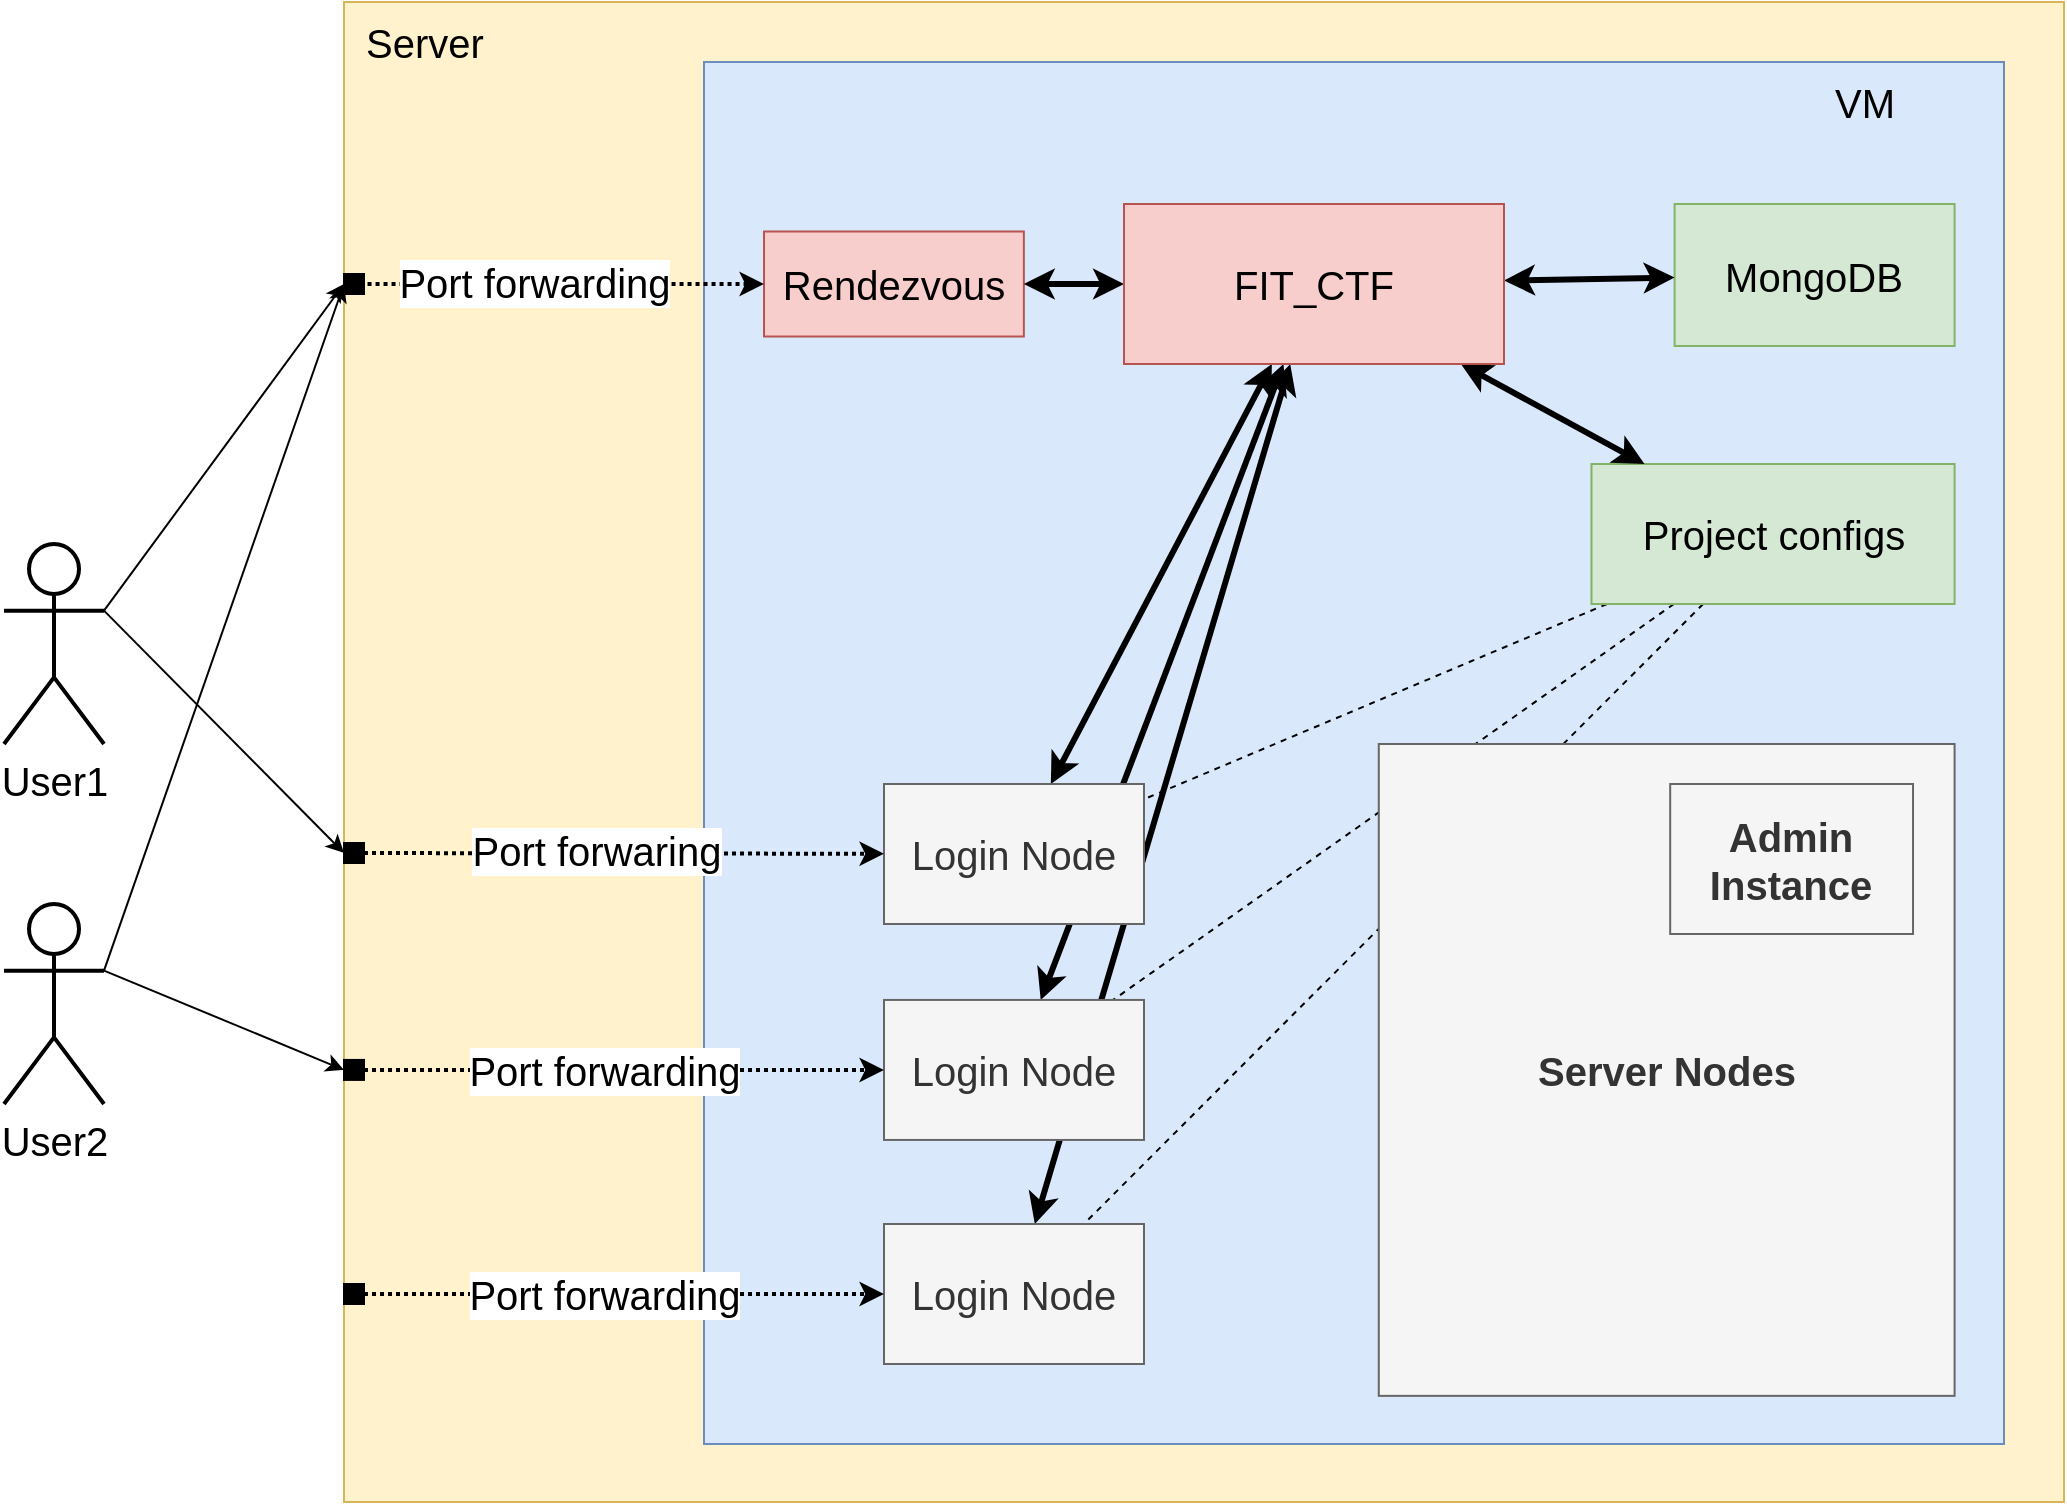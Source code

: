 <mxfile>
    <diagram id="Bh85Azvmbazjvu73t7EN" name="Current Architecture">
        <mxGraphModel dx="517" dy="966" grid="1" gridSize="10" guides="1" tooltips="1" connect="1" arrows="1" fold="1" page="1" pageScale="1" pageWidth="1169" pageHeight="827" math="0" shadow="0">
            <root>
                <mxCell id="0"/>
                <mxCell id="1" parent="0"/>
                <mxCell id="KEwFG9CtlIZo0bwzboy--3" value="" style="rounded=0;whiteSpace=wrap;html=1;fillColor=#fff2cc;strokeColor=#d6b656;container=0;fontSize=20;" parent="1" vertex="1">
                    <mxGeometry x="230" y="39" width="860" height="750" as="geometry"/>
                </mxCell>
                <mxCell id="KEwFG9CtlIZo0bwzboy--6" value="" style="rounded=0;whiteSpace=wrap;html=1;fontSize=20;fillColor=#dae8fc;strokeColor=#6c8ebf;container=0;" parent="1" vertex="1">
                    <mxGeometry x="410" y="69" width="650" height="691" as="geometry"/>
                </mxCell>
                <mxCell id="KEwFG9CtlIZo0bwzboy--62" style="edgeStyle=none;html=1;strokeWidth=1;fontSize=20;startArrow=none;startFill=0;endArrow=classic;endFill=1;entryX=0;entryY=0.5;entryDx=0;entryDy=0;exitX=1;exitY=0.333;exitDx=0;exitDy=0;exitPerimeter=0;" parent="1" source="KEwFG9CtlIZo0bwzboy--32" target="KEwFG9CtlIZo0bwzboy--48" edge="1">
                    <mxGeometry relative="1" as="geometry">
                        <mxPoint x="235" y="180" as="targetPoint"/>
                    </mxGeometry>
                </mxCell>
                <mxCell id="KEwFG9CtlIZo0bwzboy--63" style="edgeStyle=none;html=1;strokeWidth=1;fontSize=20;startArrow=none;startFill=0;endArrow=classic;endFill=1;exitX=1;exitY=0.333;exitDx=0;exitDy=0;exitPerimeter=0;entryX=0;entryY=0.5;entryDx=0;entryDy=0;" parent="1" source="KEwFG9CtlIZo0bwzboy--32" target="KEwFG9CtlIZo0bwzboy--50" edge="1">
                    <mxGeometry relative="1" as="geometry"/>
                </mxCell>
                <mxCell id="KEwFG9CtlIZo0bwzboy--32" value="&lt;font style=&quot;font-size: 20px;&quot;&gt;User1&lt;/font&gt;" style="shape=umlActor;verticalLabelPosition=bottom;verticalAlign=top;html=1;strokeWidth=2;container=0;fontSize=20;" parent="1" vertex="1">
                    <mxGeometry x="60" y="310" width="50" height="100" as="geometry"/>
                </mxCell>
                <mxCell id="KEwFG9CtlIZo0bwzboy--64" style="edgeStyle=none;html=1;exitX=1;exitY=0.333;exitDx=0;exitDy=0;exitPerimeter=0;strokeWidth=1;fontSize=20;startArrow=none;startFill=0;endArrow=classic;endFill=1;entryX=0;entryY=0.5;entryDx=0;entryDy=0;" parent="1" source="KEwFG9CtlIZo0bwzboy--34" target="KEwFG9CtlIZo0bwzboy--48" edge="1">
                    <mxGeometry relative="1" as="geometry">
                        <mxPoint x="260" y="190" as="targetPoint"/>
                    </mxGeometry>
                </mxCell>
                <mxCell id="KEwFG9CtlIZo0bwzboy--65" style="edgeStyle=none;html=1;exitX=1;exitY=0.333;exitDx=0;exitDy=0;exitPerimeter=0;entryX=0;entryY=0.5;entryDx=0;entryDy=0;strokeWidth=1;fontSize=20;startArrow=none;startFill=0;endArrow=classic;endFill=1;" parent="1" source="KEwFG9CtlIZo0bwzboy--34" target="KEwFG9CtlIZo0bwzboy--52" edge="1">
                    <mxGeometry relative="1" as="geometry"/>
                </mxCell>
                <mxCell id="KEwFG9CtlIZo0bwzboy--34" value="&lt;font style=&quot;font-size: 20px;&quot;&gt;User2&lt;/font&gt;" style="shape=umlActor;verticalLabelPosition=bottom;verticalAlign=top;html=1;strokeWidth=2;container=0;fontSize=20;" parent="1" vertex="1">
                    <mxGeometry x="60" y="490" width="50" height="100" as="geometry"/>
                </mxCell>
                <mxCell id="KEwFG9CtlIZo0bwzboy--18" value="&lt;font style=&quot;font-size: 20px;&quot; color=&quot;#000000&quot;&gt;Rendezvous&lt;/font&gt;" style="rounded=0;whiteSpace=wrap;html=1;fontSize=20;fillColor=#f8cecc;strokeColor=#b85450;container=0;" parent="1" vertex="1">
                    <mxGeometry x="440.004" y="153.75" width="129.925" height="52.5" as="geometry"/>
                </mxCell>
                <mxCell id="KEwFG9CtlIZo0bwzboy--26" style="edgeStyle=none;html=1;exitX=0;exitY=0.5;exitDx=0;exitDy=0;entryX=1;entryY=0.5;entryDx=0;entryDy=0;strokeWidth=3;startArrow=classic;startFill=1;fontSize=20;" parent="1" source="KEwFG9CtlIZo0bwzboy--27" target="KEwFG9CtlIZo0bwzboy--18" edge="1">
                    <mxGeometry relative="1" as="geometry"/>
                </mxCell>
                <mxCell id="KEwFG9CtlIZo0bwzboy--30" value="MongoDB" style="rounded=0;whiteSpace=wrap;html=1;fontSize=20;fillColor=#d5e8d4;strokeColor=#82b366;container=0;" parent="1" vertex="1">
                    <mxGeometry x="895.29" y="140" width="140" height="71" as="geometry"/>
                </mxCell>
                <mxCell id="KEwFG9CtlIZo0bwzboy--24" style="rounded=0;jumpStyle=none;html=1;strokeColor=#000000;strokeWidth=3;startArrow=classic;startFill=1;endArrow=classic;endFill=1;endSize=6;fontSize=20;" parent="1" source="KEwFG9CtlIZo0bwzboy--27" target="KEwFG9CtlIZo0bwzboy--30" edge="1">
                    <mxGeometry relative="1" as="geometry"/>
                </mxCell>
                <mxCell id="KEwFG9CtlIZo0bwzboy--44" style="edgeStyle=none;html=1;dashed=1;endArrow=none;endFill=0;fontSize=20;" parent="1" source="KEwFG9CtlIZo0bwzboy--23" target="KEwFG9CtlIZo0bwzboy--13" edge="1">
                    <mxGeometry relative="1" as="geometry"/>
                </mxCell>
                <mxCell id="KEwFG9CtlIZo0bwzboy--45" style="edgeStyle=none;html=1;dashed=1;endArrow=none;endFill=0;fontSize=20;" parent="1" source="KEwFG9CtlIZo0bwzboy--23" target="KEwFG9CtlIZo0bwzboy--42" edge="1">
                    <mxGeometry relative="1" as="geometry"/>
                </mxCell>
                <mxCell id="KEwFG9CtlIZo0bwzboy--46" style="edgeStyle=none;html=1;dashed=1;endArrow=none;endFill=0;fontSize=20;" parent="1" source="KEwFG9CtlIZo0bwzboy--23" target="KEwFG9CtlIZo0bwzboy--43" edge="1">
                    <mxGeometry relative="1" as="geometry"/>
                </mxCell>
                <mxCell id="KEwFG9CtlIZo0bwzboy--23" value="Project configs" style="rounded=0;whiteSpace=wrap;html=1;fontSize=20;fillColor=#d5e8d4;strokeColor=#82b366;container=0;" parent="1" vertex="1">
                    <mxGeometry x="853.74" y="270" width="181.55" height="70" as="geometry"/>
                </mxCell>
                <mxCell id="KEwFG9CtlIZo0bwzboy--25" style="edgeStyle=none;rounded=0;jumpStyle=none;html=1;strokeColor=#000000;strokeWidth=3;startArrow=classic;startFill=1;endArrow=classic;endFill=1;endSize=6;fontSize=20;" parent="1" source="KEwFG9CtlIZo0bwzboy--27" target="KEwFG9CtlIZo0bwzboy--23" edge="1">
                    <mxGeometry relative="1" as="geometry"/>
                </mxCell>
                <mxCell id="KEwFG9CtlIZo0bwzboy--15" value="&lt;font style=&quot;font-size: 20px;&quot;&gt;Server&lt;/font&gt;" style="text;html=1;align=center;verticalAlign=middle;resizable=0;points=[];autosize=1;strokeColor=none;fillColor=none;fontColor=#000000;container=0;fontSize=20;" parent="1" vertex="1">
                    <mxGeometry x="230" y="39" width="80" height="40" as="geometry"/>
                </mxCell>
                <mxCell id="KEwFG9CtlIZo0bwzboy--57" style="edgeStyle=none;html=1;strokeWidth=3;startArrow=classic;startFill=1;endArrow=classic;endFill=1;fontSize=20;" parent="1" source="KEwFG9CtlIZo0bwzboy--27" target="KEwFG9CtlIZo0bwzboy--13" edge="1">
                    <mxGeometry relative="1" as="geometry"/>
                </mxCell>
                <mxCell id="KEwFG9CtlIZo0bwzboy--58" style="edgeStyle=none;html=1;strokeWidth=3;startArrow=classic;startFill=1;endArrow=classic;endFill=1;fontSize=20;" parent="1" source="KEwFG9CtlIZo0bwzboy--27" target="KEwFG9CtlIZo0bwzboy--42" edge="1">
                    <mxGeometry relative="1" as="geometry"/>
                </mxCell>
                <mxCell id="KEwFG9CtlIZo0bwzboy--59" style="edgeStyle=none;html=1;strokeWidth=3;startArrow=classic;startFill=1;endArrow=classic;endFill=1;fontSize=20;" parent="1" source="KEwFG9CtlIZo0bwzboy--27" target="KEwFG9CtlIZo0bwzboy--43" edge="1">
                    <mxGeometry relative="1" as="geometry"/>
                </mxCell>
                <mxCell id="KEwFG9CtlIZo0bwzboy--27" value="&lt;font color=&quot;#000000&quot; style=&quot;font-size: 20px;&quot;&gt;FIT_CTF&lt;/font&gt;" style="rounded=0;whiteSpace=wrap;html=1;fontSize=20;fillColor=#f8cecc;strokeColor=#b85450;container=0;" parent="1" vertex="1">
                    <mxGeometry x="620" y="140" width="190" height="80" as="geometry"/>
                </mxCell>
                <mxCell id="KEwFG9CtlIZo0bwzboy--7" value="VM" style="text;html=1;align=center;verticalAlign=middle;resizable=0;points=[];autosize=1;strokeColor=none;fillColor=none;fontSize=20;fontColor=#000000;container=0;" parent="1" vertex="1">
                    <mxGeometry x="964.509" y="69" width="50" height="40" as="geometry"/>
                </mxCell>
                <mxCell id="KEwFG9CtlIZo0bwzboy--8" value="&lt;b style=&quot;font-size: 20px;&quot;&gt;Server Nodes&lt;/b&gt;" style="html=1;fontSize=20;fontColor=#333333;fillColor=#f5f5f5;strokeColor=#666666;container=0;" parent="1" vertex="1">
                    <mxGeometry x="747.39" y="410" width="287.9" height="325.93" as="geometry"/>
                </mxCell>
                <mxCell id="KEwFG9CtlIZo0bwzboy--9" value="&lt;b style=&quot;font-size: 20px;&quot;&gt;Admin Instance&lt;/b&gt;" style="rounded=0;whiteSpace=wrap;html=1;fontSize=20;fontColor=#333333;fillColor=#f5f5f5;strokeColor=#666666;container=0;" parent="1" vertex="1">
                    <mxGeometry x="893.09" y="430" width="121.42" height="75" as="geometry"/>
                </mxCell>
                <mxCell id="KEwFG9CtlIZo0bwzboy--13" value="Login Node" style="rounded=0;whiteSpace=wrap;html=1;fontSize=20;fontColor=#333333;fillColor=#f5f5f5;strokeColor=#666666;container=0;" parent="1" vertex="1">
                    <mxGeometry x="500.0" y="430" width="130" height="70" as="geometry"/>
                </mxCell>
                <mxCell id="KEwFG9CtlIZo0bwzboy--42" value="Login Node" style="rounded=0;whiteSpace=wrap;html=1;fontSize=20;fontColor=#333333;fillColor=#f5f5f5;strokeColor=#666666;container=0;" parent="1" vertex="1">
                    <mxGeometry x="500.0" y="537.97" width="130" height="70" as="geometry"/>
                </mxCell>
                <mxCell id="KEwFG9CtlIZo0bwzboy--43" value="Login Node" style="rounded=0;whiteSpace=wrap;html=1;fontSize=20;fontColor=#333333;fillColor=#f5f5f5;strokeColor=#666666;container=0;" parent="1" vertex="1">
                    <mxGeometry x="500.0" y="650" width="130" height="70" as="geometry"/>
                </mxCell>
                <mxCell id="KEwFG9CtlIZo0bwzboy--49" value="" style="edgeStyle=none;html=1;exitX=0;exitY=0.5;exitDx=0;exitDy=0;dashed=1;endArrow=none;endFill=0;strokeWidth=2;dashPattern=1 1;startArrow=classic;startFill=1;fontSize=20;" parent="1" source="KEwFG9CtlIZo0bwzboy--18" target="KEwFG9CtlIZo0bwzboy--48" edge="1">
                    <mxGeometry relative="1" as="geometry">
                        <mxPoint x="220" y="179.647" as="targetPoint"/>
                        <mxPoint x="440.004" y="180" as="sourcePoint"/>
                    </mxGeometry>
                </mxCell>
                <mxCell id="KEwFG9CtlIZo0bwzboy--69" value="Port forwarding" style="edgeLabel;html=1;align=center;verticalAlign=middle;resizable=0;points=[];fontSize=20;" parent="KEwFG9CtlIZo0bwzboy--49" vertex="1" connectable="0">
                    <mxGeometry x="0.15" y="-1" relative="1" as="geometry">
                        <mxPoint as="offset"/>
                    </mxGeometry>
                </mxCell>
                <mxCell id="KEwFG9CtlIZo0bwzboy--48" value="" style="rounded=0;whiteSpace=wrap;html=1;fillColor=#000000;fontSize=20;" parent="1" vertex="1">
                    <mxGeometry x="230" y="175" width="10" height="10" as="geometry"/>
                </mxCell>
                <mxCell id="KEwFG9CtlIZo0bwzboy--51" style="edgeStyle=none;html=1;dashed=1;dashPattern=1 1;strokeWidth=2;startArrow=none;startFill=0;endArrow=classic;endFill=1;fontSize=20;" parent="1" source="KEwFG9CtlIZo0bwzboy--50" target="KEwFG9CtlIZo0bwzboy--13" edge="1">
                    <mxGeometry relative="1" as="geometry"/>
                </mxCell>
                <mxCell id="KEwFG9CtlIZo0bwzboy--66" value="Port forwaring" style="edgeLabel;html=1;align=center;verticalAlign=middle;resizable=0;points=[];fontSize=20;" parent="KEwFG9CtlIZo0bwzboy--51" vertex="1" connectable="0">
                    <mxGeometry x="-0.111" y="2" relative="1" as="geometry">
                        <mxPoint as="offset"/>
                    </mxGeometry>
                </mxCell>
                <mxCell id="KEwFG9CtlIZo0bwzboy--50" value="" style="rounded=0;whiteSpace=wrap;html=1;fillColor=#000000;fontSize=20;" parent="1" vertex="1">
                    <mxGeometry x="230" y="459.5" width="10" height="10" as="geometry"/>
                </mxCell>
                <mxCell id="KEwFG9CtlIZo0bwzboy--54" style="edgeStyle=none;html=1;dashed=1;dashPattern=1 1;strokeWidth=2;startArrow=none;startFill=0;endArrow=classic;endFill=1;fontSize=20;" parent="1" source="KEwFG9CtlIZo0bwzboy--52" target="KEwFG9CtlIZo0bwzboy--42" edge="1">
                    <mxGeometry relative="1" as="geometry"/>
                </mxCell>
                <mxCell id="KEwFG9CtlIZo0bwzboy--67" value="Port forwarding" style="edgeLabel;html=1;align=center;verticalAlign=middle;resizable=0;points=[];fontSize=20;" parent="KEwFG9CtlIZo0bwzboy--54" vertex="1" connectable="0">
                    <mxGeometry x="-0.249" y="-3" relative="1" as="geometry">
                        <mxPoint x="22" y="-3" as="offset"/>
                    </mxGeometry>
                </mxCell>
                <mxCell id="KEwFG9CtlIZo0bwzboy--52" value="" style="rounded=0;whiteSpace=wrap;html=1;fillColor=#000000;fontSize=20;" parent="1" vertex="1">
                    <mxGeometry x="230" y="567.96" width="10" height="10" as="geometry"/>
                </mxCell>
                <mxCell id="KEwFG9CtlIZo0bwzboy--56" style="edgeStyle=none;html=1;dashed=1;dashPattern=1 1;strokeWidth=2;startArrow=none;startFill=0;endArrow=classic;endFill=1;fontSize=20;" parent="1" source="KEwFG9CtlIZo0bwzboy--55" target="KEwFG9CtlIZo0bwzboy--43" edge="1">
                    <mxGeometry relative="1" as="geometry"/>
                </mxCell>
                <mxCell id="KEwFG9CtlIZo0bwzboy--68" value="Port forwarding" style="edgeLabel;html=1;align=center;verticalAlign=middle;resizable=0;points=[];fontSize=20;" parent="KEwFG9CtlIZo0bwzboy--56" vertex="1" connectable="0">
                    <mxGeometry x="-0.2" y="-2" relative="1" as="geometry">
                        <mxPoint x="16" y="-2" as="offset"/>
                    </mxGeometry>
                </mxCell>
                <mxCell id="KEwFG9CtlIZo0bwzboy--55" value="" style="rounded=0;whiteSpace=wrap;html=1;fillColor=#000000;fontSize=20;" parent="1" vertex="1">
                    <mxGeometry x="230" y="680" width="10" height="10" as="geometry"/>
                </mxCell>
            </root>
        </mxGraphModel>
    </diagram>
    <diagram id="FheX42u2sQ5zZrHWEtYR" name="Initial Design">
        <mxGraphModel dx="517" dy="966" grid="1" gridSize="10" guides="1" tooltips="1" connect="1" arrows="1" fold="1" page="1" pageScale="1" pageWidth="1169" pageHeight="827" math="0" shadow="0">
            <root>
                <mxCell id="0"/>
                <mxCell id="1" parent="0"/>
                <mxCell id="15" value="" style="group;fillColor=#f8cecc;strokeColor=#000000;" parent="1" vertex="1" connectable="0">
                    <mxGeometry x="440" y="39" width="685" height="750" as="geometry"/>
                </mxCell>
                <mxCell id="14" value="" style="group;fillColor=#dae8fc;strokeColor=#6c8ebf;container=0;" parent="15" vertex="1" connectable="0">
                    <mxGeometry x="40.56" y="420" width="608.39" height="290" as="geometry"/>
                </mxCell>
                <mxCell id="8" value="" style="rounded=0;whiteSpace=wrap;html=1;fillColor=#fff2cc;strokeColor=#d6b656;" parent="15" vertex="1">
                    <mxGeometry width="685" height="750" as="geometry"/>
                </mxCell>
                <mxCell id="53" value="" style="group;fontStyle=1" parent="15" vertex="1" connectable="0">
                    <mxGeometry x="40.56" y="420" width="608.39" height="290" as="geometry"/>
                </mxCell>
                <mxCell id="64" value="" style="group" parent="53" vertex="1" connectable="0">
                    <mxGeometry width="608.39" height="290" as="geometry"/>
                </mxCell>
                <mxCell id="11" value="" style="rounded=0;whiteSpace=wrap;html=1;fontSize=20;fillColor=#dae8fc;strokeColor=#6c8ebf;" parent="64" vertex="1">
                    <mxGeometry width="608.39" height="290" as="geometry"/>
                </mxCell>
                <mxCell id="13" value="KVM_2" style="text;html=1;align=center;verticalAlign=middle;resizable=0;points=[];autosize=1;strokeColor=none;fillColor=none;fontSize=20;fontColor=#000000;" parent="64" vertex="1">
                    <mxGeometry x="518.39" width="90" height="40" as="geometry"/>
                </mxCell>
                <mxCell id="24" value="&lt;b&gt;CTF Containers&lt;/b&gt;" style="html=1;fontSize=20;fontColor=#333333;fillColor=#f5f5f5;strokeColor=#666666;" parent="64" vertex="1">
                    <mxGeometry x="359.44" y="115" width="200" height="139" as="geometry"/>
                </mxCell>
                <mxCell id="55" value="&lt;b&gt;Admin Instance&lt;/b&gt;" style="rounded=0;whiteSpace=wrap;html=1;fontSize=13;fontColor=#333333;fillColor=#f5f5f5;strokeColor=#666666;" parent="64" vertex="1">
                    <mxGeometry x="409.44" y="40" width="100" height="60" as="geometry"/>
                </mxCell>
                <mxCell id="56" style="edgeStyle=none;rounded=0;jumpStyle=none;html=1;exitX=0.5;exitY=1;exitDx=0;exitDy=0;entryX=0.5;entryY=0;entryDx=0;entryDy=0;strokeWidth=2;startArrow=none;startFill=0;endArrow=none;endFill=0;endSize=6;" parent="64" source="55" target="24" edge="1">
                    <mxGeometry relative="1" as="geometry"/>
                </mxCell>
                <mxCell id="41" value="User Instance" style="rounded=0;whiteSpace=wrap;html=1;fontSize=13;fontColor=#333333;fillColor=#f5f5f5;strokeColor=#666666;" parent="64" vertex="1">
                    <mxGeometry x="89.44" y="131" width="100" height="60" as="geometry"/>
                </mxCell>
                <mxCell id="44" style="edgeStyle=orthogonalEdgeStyle;rounded=0;html=1;exitX=1;exitY=0.5;exitDx=0;exitDy=0;entryX=0;entryY=0.25;entryDx=0;entryDy=0;strokeColor=#000000;fontSize=20;fontColor=#000000;endArrow=none;endFill=0;strokeWidth=2;" parent="64" source="41" target="24" edge="1">
                    <mxGeometry relative="1" as="geometry"/>
                </mxCell>
                <mxCell id="26" value="User Instance" style="rounded=0;whiteSpace=wrap;html=1;fontSize=13;fontColor=#333333;fillColor=#f5f5f5;strokeColor=#666666;" parent="64" vertex="1">
                    <mxGeometry x="89.44" y="61" width="100" height="60" as="geometry"/>
                </mxCell>
                <mxCell id="43" style="edgeStyle=orthogonalEdgeStyle;html=1;exitX=1;exitY=0.5;exitDx=0;exitDy=0;entryX=0;entryY=0.25;entryDx=0;entryDy=0;fontSize=20;fontColor=#000000;strokeColor=#000000;rounded=0;endArrow=none;endFill=0;strokeWidth=2;" parent="64" source="26" target="24" edge="1">
                    <mxGeometry relative="1" as="geometry"/>
                </mxCell>
                <mxCell id="10" value="&lt;font style=&quot;font-size: 20px;&quot;&gt;Server&lt;/font&gt;" style="text;html=1;align=center;verticalAlign=middle;resizable=0;points=[];autosize=1;strokeColor=none;fillColor=none;fontColor=#000000;" parent="15" vertex="1">
                    <mxGeometry width="80" height="40" as="geometry"/>
                </mxCell>
                <mxCell id="51" style="edgeStyle=orthogonalEdgeStyle;rounded=0;jumpStyle=none;html=1;exitX=0.5;exitY=1;exitDx=0;exitDy=0;entryX=0;entryY=0.5;entryDx=0;entryDy=0;strokeWidth=3;startArrow=none;startFill=0;endArrow=classic;endFill=1;endSize=6;strokeColor=#4C8080;" parent="15" source="12" target="42" edge="1">
                    <mxGeometry relative="1" as="geometry"/>
                </mxCell>
                <mxCell id="66" style="edgeStyle=none;rounded=0;jumpStyle=none;html=1;exitX=1;exitY=0.75;exitDx=0;exitDy=0;entryX=0;entryY=0.5;entryDx=0;entryDy=0;strokeColor=#821A1A;strokeWidth=3;startArrow=none;startFill=0;endArrow=classic;endFill=1;endSize=6;" parent="15" source="12" target="55" edge="1">
                    <mxGeometry relative="1" as="geometry"/>
                </mxCell>
                <mxCell id="12" value="&lt;font style=&quot;font-size: 18px;&quot; color=&quot;#000000&quot;&gt;SSH_KVM&lt;/font&gt;" style="rounded=0;whiteSpace=wrap;html=1;fontSize=20;fillColor=#dae8fc;strokeColor=#6c8ebf;" parent="15" vertex="1">
                    <mxGeometry x="40.56" y="317.5" width="99.44" height="52.5" as="geometry"/>
                </mxCell>
                <mxCell id="102" style="edgeStyle=none;rounded=0;jumpStyle=none;html=1;exitX=0.25;exitY=1;exitDx=0;exitDy=0;entryX=1;entryY=0;entryDx=0;entryDy=0;strokeColor=#000000;strokeWidth=3;fontSize=18;startArrow=classic;startFill=1;endArrow=classic;endFill=1;endSize=6;" parent="15" source="18" target="22" edge="1">
                    <mxGeometry relative="1" as="geometry"/>
                </mxCell>
                <mxCell id="18" value="&lt;font color=&quot;#000000&quot;&gt;Instance &lt;br&gt;Mapping Cache&lt;/font&gt;" style="rounded=0;whiteSpace=wrap;html=1;fontSize=20;fillColor=#d5e8d4;strokeColor=#82b366;" parent="15" vertex="1">
                    <mxGeometry x="490" y="51" width="158.95" height="129" as="geometry"/>
                </mxCell>
                <mxCell id="67" style="edgeStyle=none;rounded=0;jumpStyle=none;html=1;exitX=0.25;exitY=1;exitDx=0;exitDy=0;entryX=0.5;entryY=0;entryDx=0;entryDy=0;strokeColor=#000000;strokeWidth=1;fontSize=18;startArrow=none;startFill=0;endArrow=none;endFill=0;endSize=6;dashed=1;" parent="15" source="19" target="26" edge="1">
                    <mxGeometry relative="1" as="geometry"/>
                </mxCell>
                <mxCell id="68" style="edgeStyle=none;rounded=0;jumpStyle=none;html=1;exitX=0.5;exitY=1;exitDx=0;exitDy=0;entryX=1;entryY=0.25;entryDx=0;entryDy=0;dashed=1;strokeColor=#000000;strokeWidth=1;fontSize=18;startArrow=none;startFill=0;endArrow=none;endFill=0;endSize=6;" parent="15" source="19" target="41" edge="1">
                    <mxGeometry relative="1" as="geometry"/>
                </mxCell>
                <mxCell id="19" value="&lt;font color=&quot;#000000&quot;&gt;Persistent&lt;br&gt;Home&lt;br&gt;Volumes&lt;/font&gt;" style="rounded=0;whiteSpace=wrap;html=1;fontSize=20;fillColor=#d5e8d4;strokeColor=#82b366;" parent="15" vertex="1">
                    <mxGeometry x="510" y="242.5" width="138.95" height="125" as="geometry"/>
                </mxCell>
                <mxCell id="21" value="&lt;font color=&quot;#000000&quot;&gt;Web App&lt;/font&gt;" style="rounded=0;whiteSpace=wrap;html=1;fontSize=20;fillColor=#e1d5e7;strokeColor=#9673a6;" parent="15" vertex="1">
                    <mxGeometry x="40.56" y="51" width="249.44" height="129" as="geometry"/>
                </mxCell>
                <mxCell id="61" style="rounded=0;jumpStyle=none;html=1;exitX=0.5;exitY=0;exitDx=0;exitDy=0;entryX=0.5;entryY=1;entryDx=0;entryDy=0;strokeColor=#000000;strokeWidth=3;startArrow=classic;startFill=1;endArrow=classic;endFill=1;endSize=6;" parent="15" source="22" target="101" edge="1">
                    <mxGeometry relative="1" as="geometry"/>
                </mxCell>
                <mxCell id="62" style="edgeStyle=none;rounded=0;jumpStyle=none;html=1;exitX=1;exitY=0.5;exitDx=0;exitDy=0;entryX=0;entryY=0.5;entryDx=0;entryDy=0;strokeColor=#000000;strokeWidth=3;startArrow=classic;startFill=1;endArrow=classic;endFill=1;endSize=6;" parent="15" source="22" target="19" edge="1">
                    <mxGeometry relative="1" as="geometry"/>
                </mxCell>
                <mxCell id="22" value="&lt;font color=&quot;#000000&quot;&gt;Backend Logic&lt;/font&gt;" style="rounded=0;whiteSpace=wrap;html=1;fontSize=20;fillColor=#f8cecc;strokeColor=#b85450;" parent="15" vertex="1">
                    <mxGeometry x="200" y="240" width="250" height="130" as="geometry"/>
                </mxCell>
                <mxCell id="60" style="rounded=0;jumpStyle=none;html=1;exitX=0.5;exitY=1;exitDx=0;exitDy=0;entryX=0;entryY=0.25;entryDx=0;entryDy=0;strokeColor=#000000;strokeWidth=3;startArrow=classic;startFill=1;endArrow=classic;endFill=1;endSize=6;" parent="15" source="23" target="22" edge="1">
                    <mxGeometry relative="1" as="geometry"/>
                </mxCell>
                <mxCell id="23" value="&lt;font color=&quot;#000000&quot;&gt;API&lt;/font&gt;" style="rounded=0;whiteSpace=wrap;html=1;fontSize=20;fillColor=#f8cecc;strokeColor=#b85450;" parent="15" vertex="1">
                    <mxGeometry x="40.56" y="127.5" width="99.44" height="52.5" as="geometry"/>
                </mxCell>
                <mxCell id="46" style="edgeStyle=orthogonalEdgeStyle;rounded=0;html=1;exitX=1;exitY=0.5;exitDx=0;exitDy=0;entryX=0;entryY=0.25;entryDx=0;entryDy=0;strokeColor=#000000;fontSize=20;fontColor=#000000;endArrow=none;endFill=0;strokeWidth=2;" parent="15" source="42" target="24" edge="1">
                    <mxGeometry relative="1" as="geometry"/>
                </mxCell>
                <mxCell id="42" value="User Instance" style="rounded=0;whiteSpace=wrap;html=1;fontSize=13;fontColor=#333333;fillColor=#f5f5f5;strokeColor=#666666;" parent="15" vertex="1">
                    <mxGeometry x="130" y="621" width="100" height="60" as="geometry"/>
                </mxCell>
                <mxCell id="101" value="User Database" style="rounded=0;whiteSpace=wrap;html=1;fontSize=20;fillColor=#d5e8d4;strokeColor=#82b366;" parent="15" vertex="1">
                    <mxGeometry x="310" y="51" width="158.95" height="129" as="geometry"/>
                </mxCell>
                <mxCell id="47" style="html=1;strokeColor=#000000;fontSize=13;fontColor=#000000;endArrow=classic;endFill=1;strokeWidth=3;rounded=1;exitX=1;exitY=0.333;exitDx=0;exitDy=0;exitPerimeter=0;entryX=0;entryY=0.5;entryDx=0;entryDy=0;" parent="1" source="4" target="21" edge="1">
                    <mxGeometry relative="1" as="geometry">
                        <mxPoint x="170" y="290" as="sourcePoint"/>
                        <mxPoint x="410" y="170" as="targetPoint"/>
                    </mxGeometry>
                </mxCell>
                <mxCell id="49" style="edgeStyle=none;rounded=1;jumpStyle=none;html=1;exitX=1;exitY=0.333;exitDx=0;exitDy=0;exitPerimeter=0;entryX=0;entryY=0.5;entryDx=0;entryDy=0;strokeWidth=3;startArrow=none;startFill=0;endArrow=classic;endFill=1;endSize=6;opacity=80;" parent="1" source="4" target="23" edge="1">
                    <mxGeometry relative="1" as="geometry"/>
                </mxCell>
                <mxCell id="50" style="edgeStyle=none;rounded=1;jumpStyle=none;html=1;exitX=1;exitY=0.333;exitDx=0;exitDy=0;exitPerimeter=0;entryX=0;entryY=0.5;entryDx=0;entryDy=0;strokeWidth=3;startArrow=none;startFill=0;endArrow=classic;endFill=1;endSize=6;strokeColor=#4C8080;" parent="1" source="4" target="12" edge="1">
                    <mxGeometry relative="1" as="geometry"/>
                </mxCell>
                <mxCell id="4" value="User" style="shape=umlActor;verticalLabelPosition=bottom;verticalAlign=top;html=1;strokeWidth=2;" parent="1" vertex="1">
                    <mxGeometry x="120" y="250" width="50" height="100" as="geometry"/>
                </mxCell>
                <mxCell id="65" style="edgeStyle=none;rounded=0;jumpStyle=none;html=1;exitX=1;exitY=0.333;exitDx=0;exitDy=0;exitPerimeter=0;entryX=0;entryY=0.5;entryDx=0;entryDy=0;strokeColor=#821A1A;strokeWidth=3;startArrow=none;startFill=0;endArrow=classic;endFill=1;endSize=6;" parent="1" source="17" target="12" edge="1">
                    <mxGeometry relative="1" as="geometry"/>
                </mxCell>
                <mxCell id="17" value="Admin" style="shape=umlActor;verticalLabelPosition=bottom;verticalAlign=top;html=1;strokeWidth=2;" parent="1" vertex="1">
                    <mxGeometry x="120" y="540" width="50" height="100" as="geometry"/>
                </mxCell>
                <mxCell id="48" style="edgeStyle=none;rounded=1;html=1;exitX=1;exitY=0.5;exitDx=0;exitDy=0;entryX=0;entryY=0.25;entryDx=0;entryDy=0;strokeWidth=3;endArrow=classic;endFill=1;startArrow=classic;startFill=1;endSize=6;jumpStyle=none;" parent="1" source="20" target="21" edge="1">
                    <mxGeometry relative="1" as="geometry"/>
                </mxCell>
                <mxCell id="20" value="&lt;font color=&quot;#000000&quot;&gt;VUT&lt;br&gt;Auth&lt;/font&gt;" style="rounded=0;whiteSpace=wrap;html=1;fontSize=20;fillColor=#f8cecc;strokeColor=#b85450;" parent="1" vertex="1">
                    <mxGeometry x="170" y="40" width="120" height="100" as="geometry"/>
                </mxCell>
                <mxCell id="63" style="edgeStyle=none;rounded=0;jumpStyle=none;html=1;exitX=0.5;exitY=1;exitDx=0;exitDy=0;strokeColor=#000000;strokeWidth=3;startArrow=classic;startFill=1;endArrow=classic;endFill=1;endSize=6;" parent="1" source="22" edge="1">
                    <mxGeometry relative="1" as="geometry">
                        <mxPoint x="765.286" y="460" as="targetPoint"/>
                    </mxGeometry>
                </mxCell>
            </root>
        </mxGraphModel>
    </diagram>
    <diagram id="iMLwsu3IuGCVU6v_RQNm" name="2nd Version">
        <mxGraphModel dx="517" dy="966" grid="1" gridSize="10" guides="1" tooltips="1" connect="1" arrows="1" fold="1" page="1" pageScale="1" pageWidth="1169" pageHeight="827" math="0" shadow="0">
            <root>
                <mxCell id="0"/>
                <mxCell id="1" parent="0"/>
                <mxCell id="fg6X3VSxyPIPB0_xiOLx-1" value="" style="group;fillColor=#f8cecc;strokeColor=#000000;" parent="1" vertex="1" connectable="0">
                    <mxGeometry x="440" y="39" width="685" height="750" as="geometry"/>
                </mxCell>
                <mxCell id="fg6X3VSxyPIPB0_xiOLx-2" value="" style="group;fillColor=#dae8fc;strokeColor=#6c8ebf;container=0;" parent="fg6X3VSxyPIPB0_xiOLx-1" vertex="1" connectable="0">
                    <mxGeometry x="40.56" y="420" width="608.39" height="290" as="geometry"/>
                </mxCell>
                <mxCell id="fg6X3VSxyPIPB0_xiOLx-3" value="" style="rounded=0;whiteSpace=wrap;html=1;fillColor=#fff2cc;strokeColor=#d6b656;" parent="fg6X3VSxyPIPB0_xiOLx-1" vertex="1">
                    <mxGeometry width="685" height="750" as="geometry"/>
                </mxCell>
                <mxCell id="fg6X3VSxyPIPB0_xiOLx-4" value="" style="group;fontStyle=1" parent="fg6X3VSxyPIPB0_xiOLx-1" vertex="1" connectable="0">
                    <mxGeometry x="40.56" y="420" width="608.39" height="290" as="geometry"/>
                </mxCell>
                <mxCell id="fg6X3VSxyPIPB0_xiOLx-5" value="" style="group" parent="fg6X3VSxyPIPB0_xiOLx-4" vertex="1" connectable="0">
                    <mxGeometry width="608.39" height="290" as="geometry"/>
                </mxCell>
                <mxCell id="fg6X3VSxyPIPB0_xiOLx-6" value="" style="rounded=0;whiteSpace=wrap;html=1;fontSize=20;fillColor=#dae8fc;strokeColor=#6c8ebf;" parent="fg6X3VSxyPIPB0_xiOLx-5" vertex="1">
                    <mxGeometry width="608.39" height="290" as="geometry"/>
                </mxCell>
                <mxCell id="fg6X3VSxyPIPB0_xiOLx-7" value="KVM_2" style="text;html=1;align=center;verticalAlign=middle;resizable=0;points=[];autosize=1;strokeColor=none;fillColor=none;fontSize=20;fontColor=#000000;" parent="fg6X3VSxyPIPB0_xiOLx-5" vertex="1">
                    <mxGeometry x="518.39" width="90" height="40" as="geometry"/>
                </mxCell>
                <mxCell id="fg6X3VSxyPIPB0_xiOLx-8" value="&lt;b&gt;CTF Containers&lt;/b&gt;" style="html=1;fontSize=20;fontColor=#333333;fillColor=#f5f5f5;strokeColor=#666666;" parent="fg6X3VSxyPIPB0_xiOLx-5" vertex="1">
                    <mxGeometry x="359.44" y="115" width="200" height="139" as="geometry"/>
                </mxCell>
                <mxCell id="fg6X3VSxyPIPB0_xiOLx-9" value="&lt;b&gt;Admin Instance&lt;/b&gt;" style="rounded=0;whiteSpace=wrap;html=1;fontSize=13;fontColor=#333333;fillColor=#f5f5f5;strokeColor=#666666;" parent="fg6X3VSxyPIPB0_xiOLx-5" vertex="1">
                    <mxGeometry x="409.44" y="40" width="100" height="60" as="geometry"/>
                </mxCell>
                <mxCell id="fg6X3VSxyPIPB0_xiOLx-10" style="edgeStyle=none;rounded=0;jumpStyle=none;html=1;exitX=0.5;exitY=1;exitDx=0;exitDy=0;entryX=0.5;entryY=0;entryDx=0;entryDy=0;strokeWidth=2;startArrow=none;startFill=0;endArrow=none;endFill=0;endSize=6;" parent="fg6X3VSxyPIPB0_xiOLx-5" source="fg6X3VSxyPIPB0_xiOLx-9" target="fg6X3VSxyPIPB0_xiOLx-8" edge="1">
                    <mxGeometry relative="1" as="geometry"/>
                </mxCell>
                <mxCell id="fg6X3VSxyPIPB0_xiOLx-11" value="User Instance" style="rounded=0;whiteSpace=wrap;html=1;fontSize=13;fontColor=#333333;fillColor=#f5f5f5;strokeColor=#666666;" parent="fg6X3VSxyPIPB0_xiOLx-5" vertex="1">
                    <mxGeometry x="89.44" y="131" width="100" height="60" as="geometry"/>
                </mxCell>
                <mxCell id="fg6X3VSxyPIPB0_xiOLx-12" style="edgeStyle=orthogonalEdgeStyle;rounded=0;html=1;exitX=1;exitY=0.5;exitDx=0;exitDy=0;entryX=0;entryY=0.25;entryDx=0;entryDy=0;strokeColor=#000000;fontSize=20;fontColor=#000000;endArrow=none;endFill=0;strokeWidth=2;" parent="fg6X3VSxyPIPB0_xiOLx-5" source="fg6X3VSxyPIPB0_xiOLx-11" target="fg6X3VSxyPIPB0_xiOLx-8" edge="1">
                    <mxGeometry relative="1" as="geometry"/>
                </mxCell>
                <mxCell id="fg6X3VSxyPIPB0_xiOLx-13" value="User Instance" style="rounded=0;whiteSpace=wrap;html=1;fontSize=13;fontColor=#333333;fillColor=#f5f5f5;strokeColor=#666666;" parent="fg6X3VSxyPIPB0_xiOLx-5" vertex="1">
                    <mxGeometry x="89.44" y="61" width="100" height="60" as="geometry"/>
                </mxCell>
                <mxCell id="fg6X3VSxyPIPB0_xiOLx-14" style="edgeStyle=orthogonalEdgeStyle;html=1;exitX=1;exitY=0.5;exitDx=0;exitDy=0;entryX=0;entryY=0.25;entryDx=0;entryDy=0;fontSize=20;fontColor=#000000;strokeColor=#000000;rounded=0;endArrow=none;endFill=0;strokeWidth=2;" parent="fg6X3VSxyPIPB0_xiOLx-5" source="fg6X3VSxyPIPB0_xiOLx-13" target="fg6X3VSxyPIPB0_xiOLx-8" edge="1">
                    <mxGeometry relative="1" as="geometry"/>
                </mxCell>
                <mxCell id="fg6X3VSxyPIPB0_xiOLx-15" value="&lt;font style=&quot;font-size: 20px;&quot;&gt;Server&lt;/font&gt;" style="text;html=1;align=center;verticalAlign=middle;resizable=0;points=[];autosize=1;strokeColor=none;fillColor=none;fontColor=#000000;" parent="fg6X3VSxyPIPB0_xiOLx-1" vertex="1">
                    <mxGeometry width="80" height="40" as="geometry"/>
                </mxCell>
                <mxCell id="fg6X3VSxyPIPB0_xiOLx-16" style="edgeStyle=orthogonalEdgeStyle;rounded=0;jumpStyle=none;html=1;exitX=0.5;exitY=1;exitDx=0;exitDy=0;entryX=0;entryY=0.5;entryDx=0;entryDy=0;strokeWidth=3;startArrow=none;startFill=0;endArrow=classic;endFill=1;endSize=6;strokeColor=#4C8080;" parent="fg6X3VSxyPIPB0_xiOLx-1" source="fg6X3VSxyPIPB0_xiOLx-18" target="fg6X3VSxyPIPB0_xiOLx-31" edge="1">
                    <mxGeometry relative="1" as="geometry"/>
                </mxCell>
                <mxCell id="fg6X3VSxyPIPB0_xiOLx-17" style="edgeStyle=none;rounded=0;jumpStyle=none;html=1;exitX=1;exitY=0.75;exitDx=0;exitDy=0;entryX=0;entryY=0.5;entryDx=0;entryDy=0;strokeColor=#821A1A;strokeWidth=3;startArrow=none;startFill=0;endArrow=classic;endFill=1;endSize=6;" parent="fg6X3VSxyPIPB0_xiOLx-1" source="fg6X3VSxyPIPB0_xiOLx-18" target="fg6X3VSxyPIPB0_xiOLx-9" edge="1">
                    <mxGeometry relative="1" as="geometry"/>
                </mxCell>
                <mxCell id="fg6X3VSxyPIPB0_xiOLx-18" value="&lt;font style=&quot;font-size: 18px;&quot; color=&quot;#000000&quot;&gt;SSH_KVM&lt;/font&gt;" style="rounded=0;whiteSpace=wrap;html=1;fontSize=20;fillColor=#dae8fc;strokeColor=#6c8ebf;" parent="fg6X3VSxyPIPB0_xiOLx-1" vertex="1">
                    <mxGeometry x="40.56" y="317.5" width="99.44" height="52.5" as="geometry"/>
                </mxCell>
                <mxCell id="fg6X3VSxyPIPB0_xiOLx-19" style="edgeStyle=none;rounded=0;jumpStyle=none;html=1;exitX=0.25;exitY=1;exitDx=0;exitDy=0;entryX=1;entryY=0;entryDx=0;entryDy=0;strokeColor=#000000;strokeWidth=3;fontSize=18;startArrow=classic;startFill=1;endArrow=classic;endFill=1;endSize=6;" parent="fg6X3VSxyPIPB0_xiOLx-1" source="fg6X3VSxyPIPB0_xiOLx-20" target="fg6X3VSxyPIPB0_xiOLx-27" edge="1">
                    <mxGeometry relative="1" as="geometry"/>
                </mxCell>
                <mxCell id="fg6X3VSxyPIPB0_xiOLx-20" value="&lt;font color=&quot;#000000&quot;&gt;Instance &lt;br&gt;Mapping Cache&lt;/font&gt;" style="rounded=0;whiteSpace=wrap;html=1;fontSize=20;fillColor=#d5e8d4;strokeColor=#82b366;" parent="fg6X3VSxyPIPB0_xiOLx-1" vertex="1">
                    <mxGeometry x="490" y="51" width="158.95" height="129" as="geometry"/>
                </mxCell>
                <mxCell id="fg6X3VSxyPIPB0_xiOLx-21" style="edgeStyle=none;rounded=0;jumpStyle=none;html=1;exitX=0.25;exitY=1;exitDx=0;exitDy=0;entryX=0.5;entryY=0;entryDx=0;entryDy=0;strokeColor=#000000;strokeWidth=1;fontSize=18;startArrow=none;startFill=0;endArrow=none;endFill=0;endSize=6;dashed=1;" parent="fg6X3VSxyPIPB0_xiOLx-1" source="fg6X3VSxyPIPB0_xiOLx-23" target="fg6X3VSxyPIPB0_xiOLx-13" edge="1">
                    <mxGeometry relative="1" as="geometry"/>
                </mxCell>
                <mxCell id="fg6X3VSxyPIPB0_xiOLx-22" style="edgeStyle=none;rounded=0;jumpStyle=none;html=1;exitX=0.5;exitY=1;exitDx=0;exitDy=0;entryX=1;entryY=0.25;entryDx=0;entryDy=0;dashed=1;strokeColor=#000000;strokeWidth=1;fontSize=18;startArrow=none;startFill=0;endArrow=none;endFill=0;endSize=6;" parent="fg6X3VSxyPIPB0_xiOLx-1" source="fg6X3VSxyPIPB0_xiOLx-23" target="fg6X3VSxyPIPB0_xiOLx-11" edge="1">
                    <mxGeometry relative="1" as="geometry"/>
                </mxCell>
                <mxCell id="fg6X3VSxyPIPB0_xiOLx-23" value="&lt;font color=&quot;#000000&quot;&gt;Persistent&lt;br&gt;Home&lt;br&gt;Volumes&lt;/font&gt;" style="rounded=0;whiteSpace=wrap;html=1;fontSize=20;fillColor=#d5e8d4;strokeColor=#82b366;" parent="fg6X3VSxyPIPB0_xiOLx-1" vertex="1">
                    <mxGeometry x="510" y="242.5" width="138.95" height="125" as="geometry"/>
                </mxCell>
                <mxCell id="fg6X3VSxyPIPB0_xiOLx-25" style="rounded=0;jumpStyle=none;html=1;exitX=0.5;exitY=0;exitDx=0;exitDy=0;entryX=0.5;entryY=1;entryDx=0;entryDy=0;strokeColor=#000000;strokeWidth=3;startArrow=classic;startFill=1;endArrow=classic;endFill=1;endSize=6;" parent="fg6X3VSxyPIPB0_xiOLx-1" source="fg6X3VSxyPIPB0_xiOLx-27" target="fg6X3VSxyPIPB0_xiOLx-32" edge="1">
                    <mxGeometry relative="1" as="geometry"/>
                </mxCell>
                <mxCell id="fg6X3VSxyPIPB0_xiOLx-26" style="edgeStyle=none;rounded=0;jumpStyle=none;html=1;exitX=1;exitY=0.5;exitDx=0;exitDy=0;entryX=0;entryY=0.5;entryDx=0;entryDy=0;strokeColor=#000000;strokeWidth=3;startArrow=classic;startFill=1;endArrow=classic;endFill=1;endSize=6;" parent="fg6X3VSxyPIPB0_xiOLx-1" source="fg6X3VSxyPIPB0_xiOLx-27" target="fg6X3VSxyPIPB0_xiOLx-23" edge="1">
                    <mxGeometry relative="1" as="geometry"/>
                </mxCell>
                <mxCell id="aIXMXXJGN8PxaE5yfAQH-5" style="edgeStyle=none;html=1;exitX=0;exitY=0.5;exitDx=0;exitDy=0;entryX=1;entryY=0.5;entryDx=0;entryDy=0;strokeWidth=3;startArrow=classic;startFill=1;" parent="fg6X3VSxyPIPB0_xiOLx-1" source="fg6X3VSxyPIPB0_xiOLx-27" target="fg6X3VSxyPIPB0_xiOLx-18" edge="1">
                    <mxGeometry relative="1" as="geometry"/>
                </mxCell>
                <mxCell id="fg6X3VSxyPIPB0_xiOLx-27" value="&lt;font color=&quot;#000000&quot;&gt;Backend Logic&lt;/font&gt;" style="rounded=0;whiteSpace=wrap;html=1;fontSize=20;fillColor=#f8cecc;strokeColor=#b85450;" parent="fg6X3VSxyPIPB0_xiOLx-1" vertex="1">
                    <mxGeometry x="200" y="240" width="250" height="130" as="geometry"/>
                </mxCell>
                <mxCell id="fg6X3VSxyPIPB0_xiOLx-30" style="edgeStyle=orthogonalEdgeStyle;rounded=0;html=1;exitX=1;exitY=0.5;exitDx=0;exitDy=0;entryX=0;entryY=0.25;entryDx=0;entryDy=0;strokeColor=#000000;fontSize=20;fontColor=#000000;endArrow=none;endFill=0;strokeWidth=2;" parent="fg6X3VSxyPIPB0_xiOLx-1" source="fg6X3VSxyPIPB0_xiOLx-31" target="fg6X3VSxyPIPB0_xiOLx-8" edge="1">
                    <mxGeometry relative="1" as="geometry"/>
                </mxCell>
                <mxCell id="fg6X3VSxyPIPB0_xiOLx-31" value="User Instance" style="rounded=0;whiteSpace=wrap;html=1;fontSize=13;fontColor=#333333;fillColor=#f5f5f5;strokeColor=#666666;" parent="fg6X3VSxyPIPB0_xiOLx-1" vertex="1">
                    <mxGeometry x="130" y="621" width="100" height="60" as="geometry"/>
                </mxCell>
                <mxCell id="fg6X3VSxyPIPB0_xiOLx-32" value="User Database" style="rounded=0;whiteSpace=wrap;html=1;fontSize=20;fillColor=#d5e8d4;strokeColor=#82b366;" parent="fg6X3VSxyPIPB0_xiOLx-1" vertex="1">
                    <mxGeometry x="310" y="51" width="158.95" height="129" as="geometry"/>
                </mxCell>
                <mxCell id="fg6X3VSxyPIPB0_xiOLx-35" style="edgeStyle=none;rounded=1;jumpStyle=none;html=1;exitX=1;exitY=0.333;exitDx=0;exitDy=0;exitPerimeter=0;entryX=0;entryY=0.5;entryDx=0;entryDy=0;strokeWidth=3;startArrow=none;startFill=0;endArrow=classic;endFill=1;endSize=6;strokeColor=#4C8080;" parent="1" source="fg6X3VSxyPIPB0_xiOLx-36" target="fg6X3VSxyPIPB0_xiOLx-18" edge="1">
                    <mxGeometry relative="1" as="geometry"/>
                </mxCell>
                <mxCell id="fg6X3VSxyPIPB0_xiOLx-36" value="User" style="shape=umlActor;verticalLabelPosition=bottom;verticalAlign=top;html=1;strokeWidth=2;" parent="1" vertex="1">
                    <mxGeometry x="120" y="250" width="50" height="100" as="geometry"/>
                </mxCell>
                <mxCell id="fg6X3VSxyPIPB0_xiOLx-37" style="edgeStyle=none;rounded=0;jumpStyle=none;html=1;exitX=1;exitY=0.333;exitDx=0;exitDy=0;exitPerimeter=0;entryX=0;entryY=0.5;entryDx=0;entryDy=0;strokeColor=#821A1A;strokeWidth=3;startArrow=none;startFill=0;endArrow=classic;endFill=1;endSize=6;" parent="1" source="fg6X3VSxyPIPB0_xiOLx-38" target="fg6X3VSxyPIPB0_xiOLx-18" edge="1">
                    <mxGeometry relative="1" as="geometry"/>
                </mxCell>
                <mxCell id="fg6X3VSxyPIPB0_xiOLx-38" value="Admin" style="shape=umlActor;verticalLabelPosition=bottom;verticalAlign=top;html=1;strokeWidth=2;" parent="1" vertex="1">
                    <mxGeometry x="120" y="540" width="50" height="100" as="geometry"/>
                </mxCell>
                <mxCell id="aIXMXXJGN8PxaE5yfAQH-4" style="edgeStyle=none;html=1;exitX=0.5;exitY=1;exitDx=0;exitDy=0;strokeWidth=3;startArrow=classic;startFill=1;" parent="1" source="fg6X3VSxyPIPB0_xiOLx-40" edge="1">
                    <mxGeometry relative="1" as="geometry">
                        <mxPoint x="530" y="360" as="targetPoint"/>
                    </mxGeometry>
                </mxCell>
                <mxCell id="fg6X3VSxyPIPB0_xiOLx-40" value="&lt;font color=&quot;#000000&quot;&gt;VUT&lt;br&gt;Auth&lt;/font&gt;" style="rounded=0;whiteSpace=wrap;html=1;fontSize=20;fillColor=#f8cecc;strokeColor=#b85450;" parent="1" vertex="1">
                    <mxGeometry x="170" y="40" width="120" height="100" as="geometry"/>
                </mxCell>
                <mxCell id="fg6X3VSxyPIPB0_xiOLx-41" style="edgeStyle=none;rounded=0;jumpStyle=none;html=1;exitX=0.5;exitY=1;exitDx=0;exitDy=0;strokeColor=#000000;strokeWidth=3;startArrow=classic;startFill=1;endArrow=classic;endFill=1;endSize=6;" parent="1" source="fg6X3VSxyPIPB0_xiOLx-27" edge="1">
                    <mxGeometry relative="1" as="geometry">
                        <mxPoint x="765.286" y="460" as="targetPoint"/>
                    </mxGeometry>
                </mxCell>
                <mxCell id="aIXMXXJGN8PxaE5yfAQH-3" style="edgeStyle=none;html=1;exitX=0.5;exitY=1;exitDx=0;exitDy=0;entryX=0.5;entryY=0;entryDx=0;entryDy=0;strokeWidth=3;startArrow=classic;startFill=1;" parent="1" source="aIXMXXJGN8PxaE5yfAQH-2" target="fg6X3VSxyPIPB0_xiOLx-18" edge="1">
                    <mxGeometry relative="1" as="geometry"/>
                </mxCell>
                <mxCell id="aIXMXXJGN8PxaE5yfAQH-2" value="VUT&lt;br&gt;FIT" style="rounded=0;whiteSpace=wrap;html=1;fontSize=20;fillColor=#f8cecc;strokeColor=#b85450;" parent="1" vertex="1">
                    <mxGeometry x="300" y="40" width="120" height="100" as="geometry"/>
                </mxCell>
            </root>
        </mxGraphModel>
    </diagram>
</mxfile>
